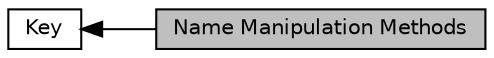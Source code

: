 digraph "Name Manipulation Methods"
{
  edge [fontname="Helvetica",fontsize="10",labelfontname="Helvetica",labelfontsize="10"];
  node [fontname="Helvetica",fontsize="10",shape=record];
  rankdir=LR;
  Node0 [label="Name Manipulation Methods",height=0.2,width=0.4,color="black", fillcolor="grey75", style="filled", fontcolor="black"];
  Node1 [label="Key",height=0.2,width=0.4,color="black", fillcolor="white", style="filled",URL="$group__key.html",tooltip="Key is an essential class that encapsulates key name , value  and metainfo . "];
  Node1->Node0 [shape=plaintext, dir="back", style="solid"];
}
